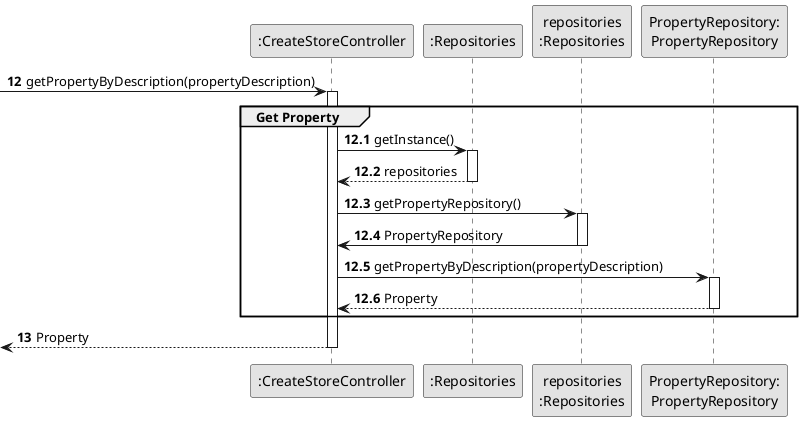 @startuml
skinparam monochrome true
skinparam packageStyle rectangle
skinparam shadowing false

participant ":CreateStoreController" as CTRL
participant ":Repositories" as RepositorySingleton
participant "repositories\n:Repositories" as PLAT
participant "PropertyRepository:\nPropertyRepository" as PropertyRepository

autonumber 12
-> CTRL : getPropertyByDescription(propertyDescription)

autonumber 12.1

activate CTRL
    group Get Property
        CTRL -> RepositorySingleton : getInstance()
        activate RepositorySingleton

            RepositorySingleton --> CTRL: repositories
        deactivate RepositorySingleton

        CTRL -> PLAT : getPropertyRepository()
        activate PLAT

            PLAT -> CTRL : PropertyRepository
        deactivate PLAT

        CTRL -> PropertyRepository : getPropertyByDescription(propertyDescription)
        activate PropertyRepository

            PropertyRepository --> CTRL : Property
        deactivate PropertyRepository

    end group

    autonumber 13
    <-- CTRL : Property

deactivate CTRL


@enduml